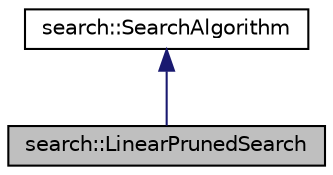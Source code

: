 digraph "search::LinearPrunedSearch"
{
 // LATEX_PDF_SIZE
  edge [fontname="Helvetica",fontsize="10",labelfontname="Helvetica",labelfontsize="10"];
  node [fontname="Helvetica",fontsize="10",shape=record];
  Node1 [label="search::LinearPrunedSearch",height=0.2,width=0.4,color="black", fillcolor="grey75", style="filled", fontcolor="black",tooltip=" "];
  Node2 -> Node1 [dir="back",color="midnightblue",fontsize="10",style="solid"];
  Node2 [label="search::SearchAlgorithm",height=0.2,width=0.4,color="black", fillcolor="white", style="filled",URL="$classsearch_1_1SearchAlgorithm.html",tooltip=" "];
}
